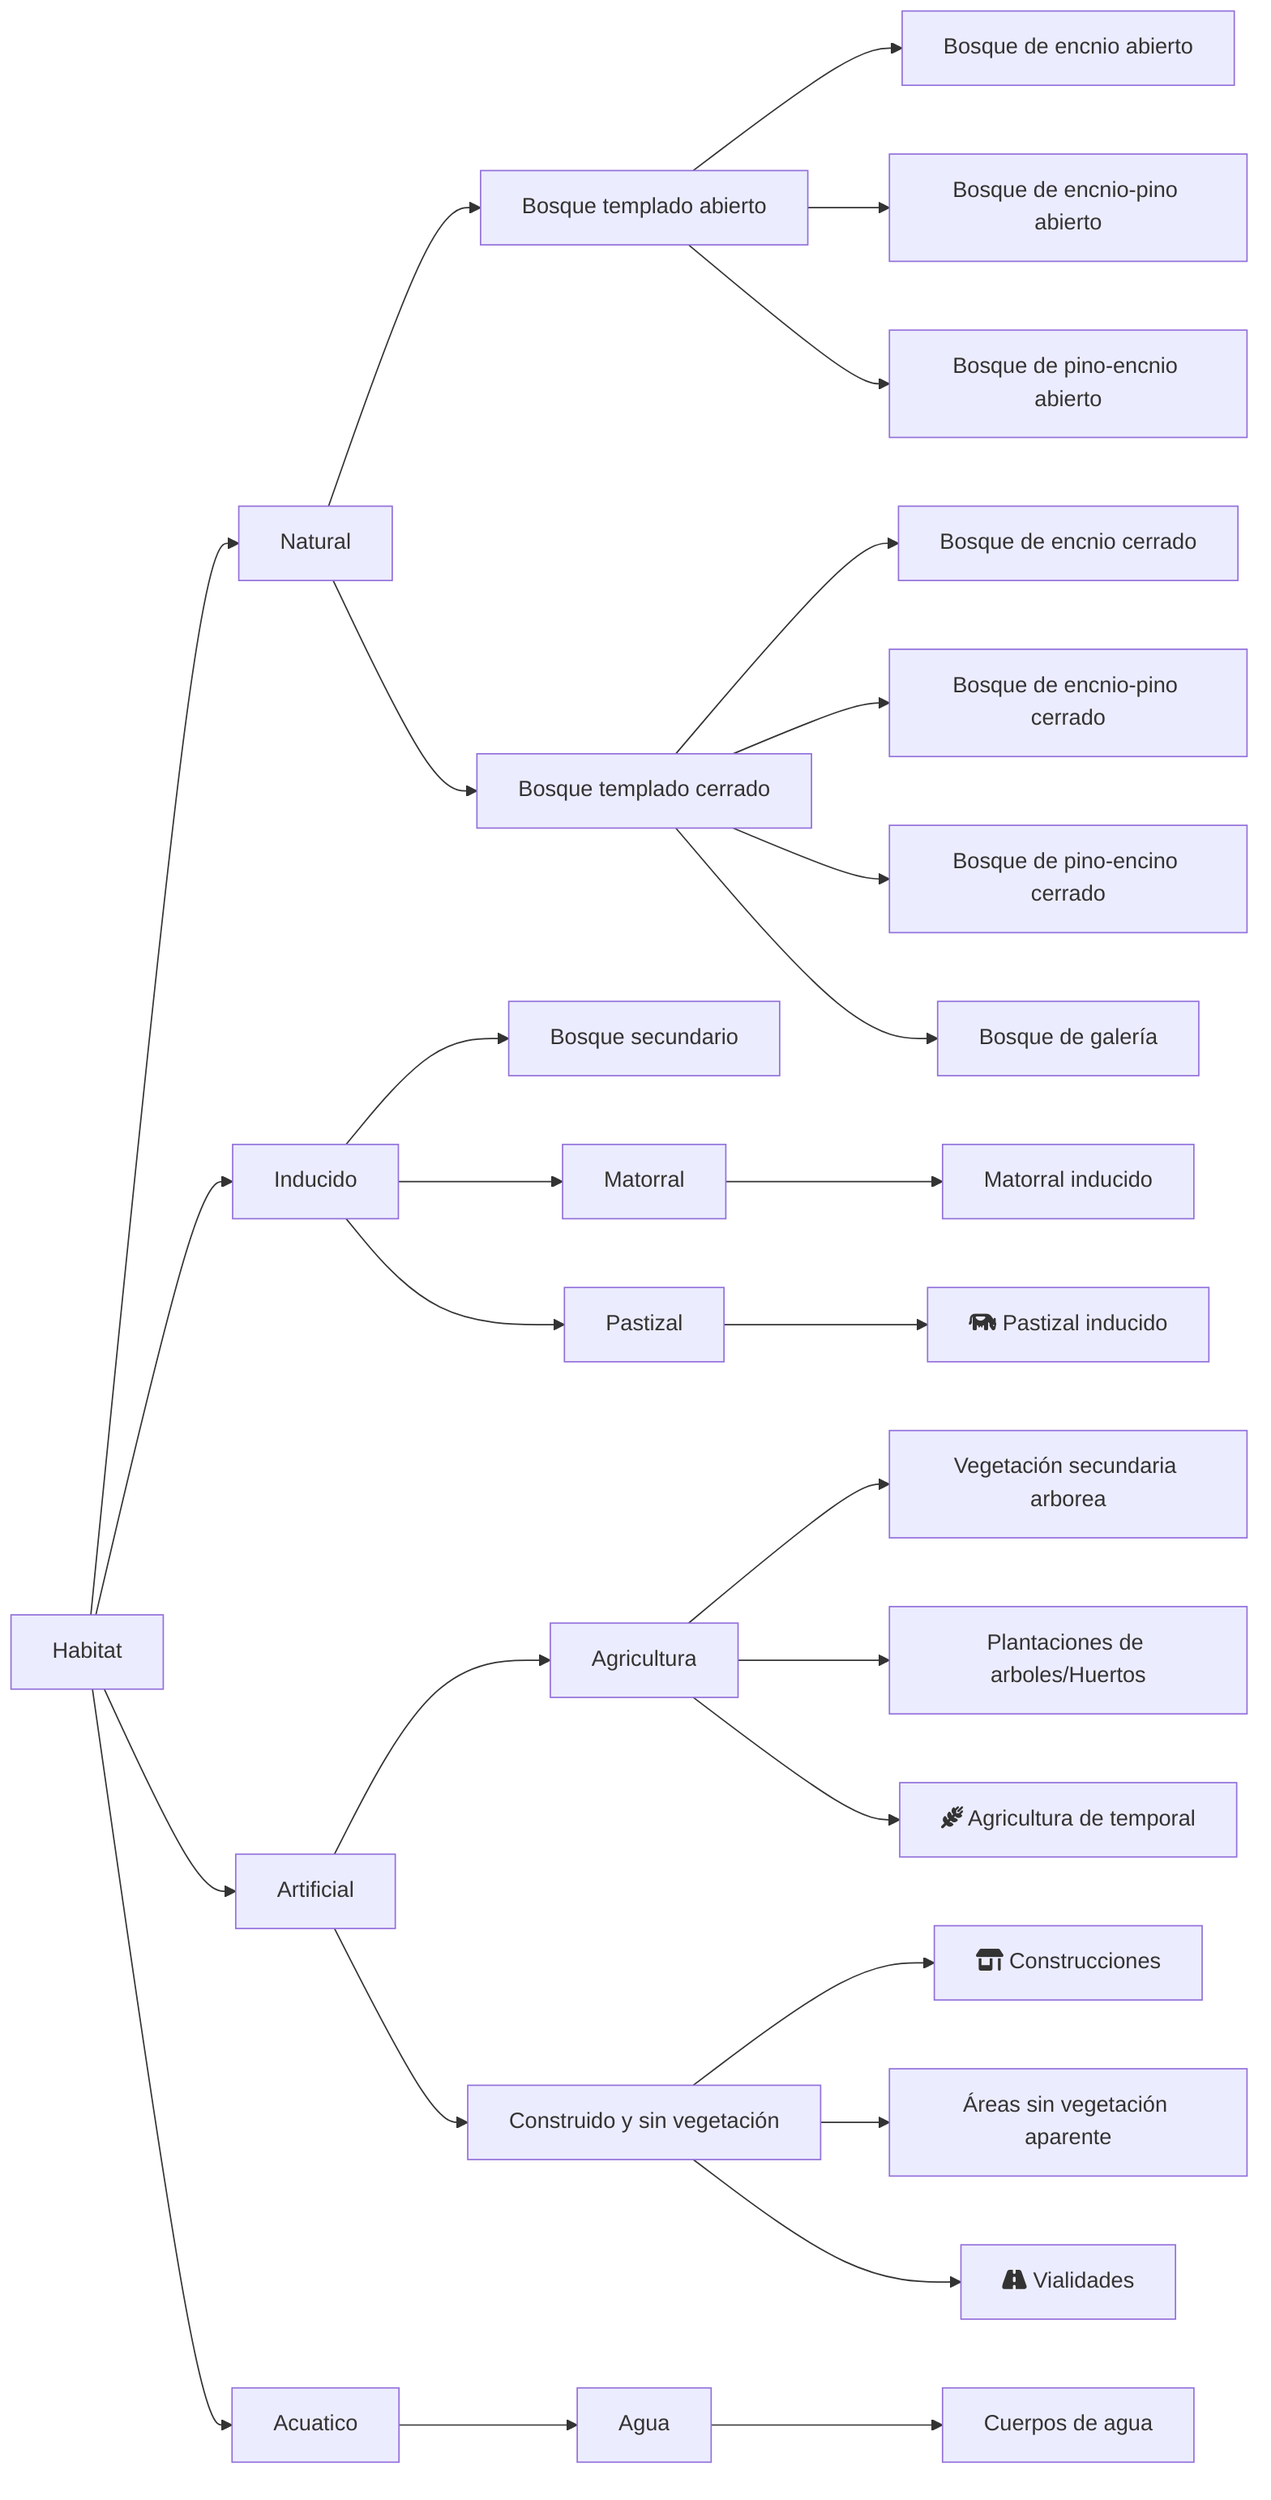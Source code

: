 flowchart LR
  A1[Habitat]-->B1[Natural]
  A1-->B2[Inducido]
  A1-->B3[Artificial]
  A1-->B4[Acuatico]
  B1-->C7[Bosque templado abierto]
  B1-->C8[Bosque templado cerrado]
  B2-->C6[Bosque secundario]
  B2-->C2[Matorral]
  B2-->C1[Pastizal]
  B3-->C3[Agricultura]
  B3-->C4[Construido y sin vegetación]
  B4-->C5[Agua]
  C1-->D1[fa:fa-cow Pastizal inducido]
  C2-->D2[Matorral inducido]
  C3-->D3[Vegetación secundaria arborea]
  C3-->D4[Plantaciones de arboles/Huertos]
  C3-->D5[fa:fa-wheat-awn Agricultura de temporal]
  C4-->D6[fa:fa-shop Construcciones]
  C4-->D7[Áreas sin vegetación aparente]
  C4-->D8[fa:fa-road Vialidades]
  C7-->D9[Bosque de encnio abierto]
  C8-->D10[Bosque de encnio cerrado]
  C7-->D11[Bosque de encnio-pino abierto]
  C8-->D12[Bosque de encnio-pino cerrado]
  C7-->D13[Bosque de pino-encnio abierto]
  C8-->D14[Bosque de pino-encino cerrado]
  C8-->D15[Bosque de galería]
  C5-->D16[Cuerpos de agua]